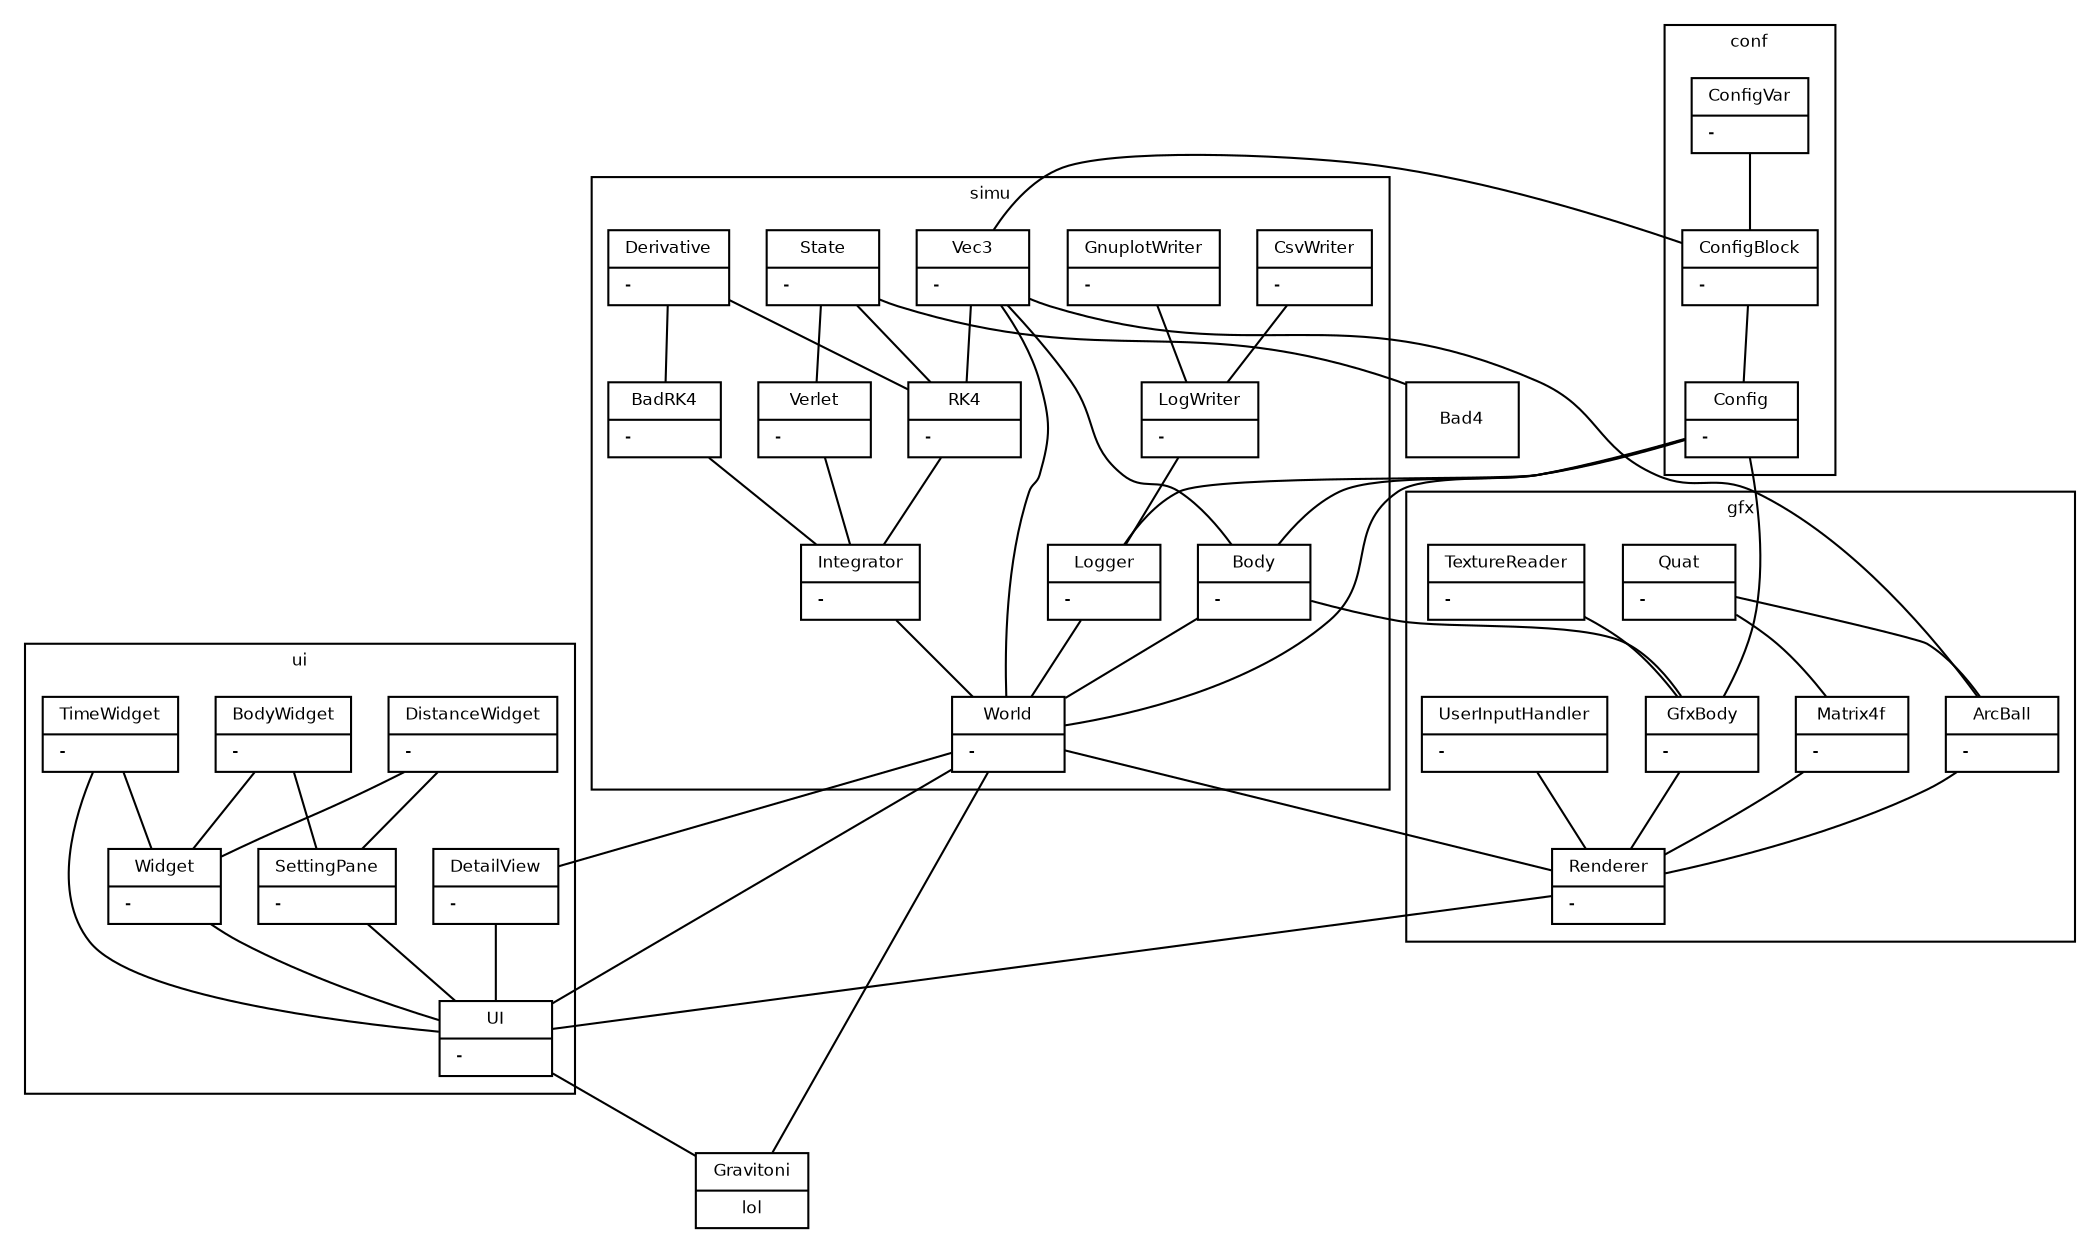 digraph G {
        fontname = "Bitstream Vera Sans"
        fontsize = 8
        node [
                fontname = "Bitstream Vera Sans"
                fontsize = 8
                shape = "record"
        ]
        edge [
                fontname = "Bitstream Vera Sans"
                fontsize = 8
        ]
        subgraph clusterAnimalImpl {
                label = "simu"
				BadRK4 [ label = "{BadRK4|- \l}" ]
				Body [ label = "{Body|- \l}" ]
				CsvWriter [ label = "{CsvWriter|- \l}" ]
				Derivative [ label = "{Derivative|- \l}" ]
				GnuplotWriter [ label = "{GnuplotWriter|- \l}" ]
				Integrator [ label = "{Integrator|- \l}" ]
				Logger [ label = "{Logger|- \l}" ]
				LogWriter [ label = "{LogWriter|- \l}" ]
				RK4 [ label = "{RK4|- \l}" ]
				State [ label = "{State|- \l}" ]
				Vec3 [ label = "{Vec3|- \l}" ]
				Verlet [ label = "{Verlet|- \l}" ]
				World [ label = "{World|- \l}" ]
        }
        subgraph clusterAnimalImpl2 {
			label = "gfx"
			ArcBall [ label = "{ArcBall|- \l}" ]
			GfxBody [ label = "{GfxBody|- \l}" ]
			Matrix4f [ label = "{Matrix4f|- \l}" ]
			Quat [ label = "{Quat|- \l}" ]
			Renderer [ label = "{Renderer|- \l}" ]
			TextureReader [ label = "{TextureReader|- \l}" ]
			UserInputHandler [ label = "{UserInputHandler|- \l}" ]
        }
        subgraph clusterAnimalImpl3 {
			label = "ui"
			BodyWidget [ label = "{BodyWidget|- \l}" ]
			DetailView [ label = "{DetailView|- \l}" ]
			DistanceWidget [ label = "{DistanceWidget|- \l}" ]
			SettingPane [ label = "{SettingPane|- \l}" ]
			TimeWidget [ label = "{TimeWidget|- \l}" ]
			UI [ label = "{UI|- \l}" ]
			Widget [ label = "{Widget|- \l}" ]
        }
        subgraph clusterAnimalImpl4 {
			label = "conf"
			Config [ label = "{Config|- \l}" ]
			ConfigBlock [ label = "{ConfigBlock|- \l}" ]
			ConfigVar [ label = "{ConfigVar|- \l}" ]
        }
        Gravitoni [ label = "{Gravitoni|lol}" ]
        edge [
                arrowhead = "empty"
        ]
        edge [
                arrowhead = "none"

        ]
        
        ConfigVar -> ConfigBlock
        ConfigBlock -> Config
        
        Config -> Body
        Config -> Logger
        Config -> World
        Config -> GfxBody
        
        
        ArcBall -> Renderer
        GfxBody -> Renderer
        Matrix4f -> Renderer
        Quat -> ArcBall
        Quat -> Matrix4f
        TextureReader -> GfxBody
        UserInputHandler -> Renderer
        
        Renderer -> UI
        
        
        RK4 -> Integrator
        BadRK4 -> Integrator
        Body -> World
        CsvWriter -> LogWriter
        Derivative -> RK4
        Derivative -> BadRK4
        GnuplotWriter -> LogWriter
        Integrator -> World
        Logger -> World
        LogWriter -> Logger
        State -> RK4
        State -> Bad4
        State -> Verlet
        Vec3 -> RK4
        Vec3 -> Body
        Vec3 -> World
        Verlet -> Integrator
        
        Body -> GfxBody
        Vec3 -> ConfigBlock
        Vec3 -> ArcBall
        World -> Renderer
        World -> UI
        World -> Gravitoni
        World -> DetailView
        
        
        BodyWidget -> SettingPane
        BodyWidget -> Widget
        DetailView -> UI
        DistanceWidget -> SettingPane
        DistanceWidget -> Widget
        SettingPane -> UI
        TimeWidget -> UI
        TimeWidget -> Widget
        Widget -> UI
        
        UI -> Gravitoni
        
        /* Gravitoni */
}
